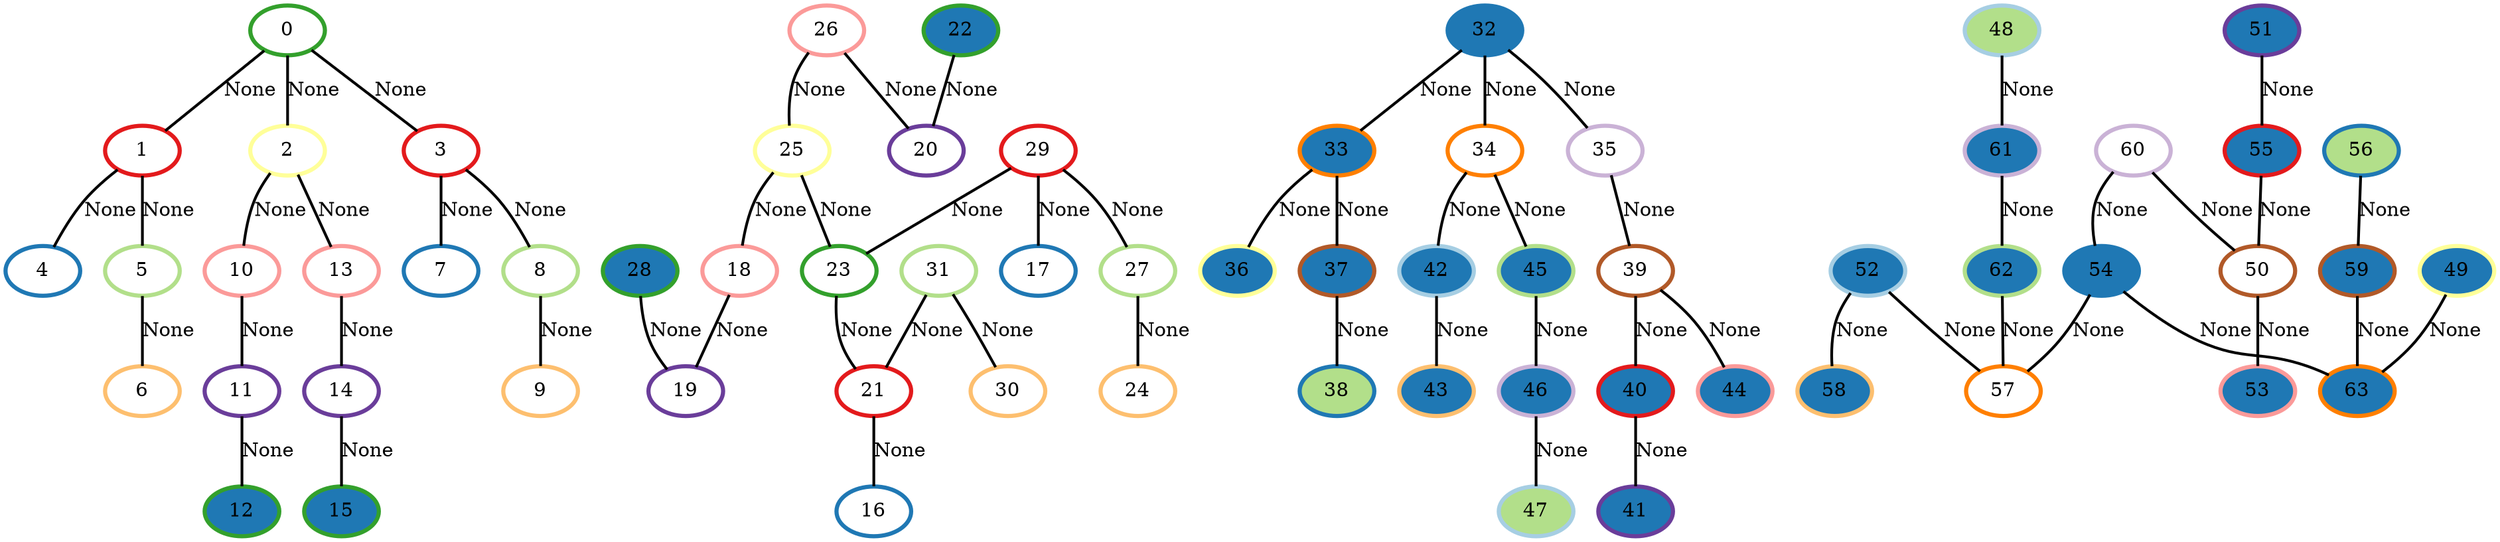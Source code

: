 graph G {
    0 [penwidth=3,label="0",color=4, colorscheme=paired12]
    1 [penwidth=3,label="1",color=6, colorscheme=paired12]
    2 [penwidth=3,label="2",color=11, colorscheme=paired12]
    3 [penwidth=3,label="3",color=6, colorscheme=paired12]
    4 [penwidth=3,label="4",color=2, colorscheme=paired12]
    5 [penwidth=3,label="5",color=3, colorscheme=paired12]
    6 [penwidth=3,label="6",color=7, colorscheme=paired12]
    7 [penwidth=3,label="7",color=2, colorscheme=paired12]
    8 [penwidth=3,label="8",color=3, colorscheme=paired12]
    9 [penwidth=3,label="9",color=7, colorscheme=paired12]
    10 [penwidth=3,label="10",color=5, colorscheme=paired12]
    11 [penwidth=3,label="11",color=10, colorscheme=paired12]
    12 [penwidth=3,label="12",color=4, colorscheme=paired12,style=filled,fillcolor=2]
    13 [penwidth=3,label="13",color=5, colorscheme=paired12]
    14 [penwidth=3,label="14",color=10, colorscheme=paired12]
    15 [penwidth=3,label="15",color=4, colorscheme=paired12,style=filled,fillcolor=2]
    16 [penwidth=3,label="16",color=2, colorscheme=paired12]
    17 [penwidth=3,label="17",color=2, colorscheme=paired12]
    18 [penwidth=3,label="18",color=5, colorscheme=paired12]
    19 [penwidth=3,label="19",color=10, colorscheme=paired12]
    20 [penwidth=3,label="20",color=10, colorscheme=paired12]
    21 [penwidth=3,label="21",color=6, colorscheme=paired12]
    22 [penwidth=3,label="22",color=4, colorscheme=paired12,style=filled,fillcolor=2]
    23 [penwidth=3,label="23",color=4, colorscheme=paired12]
    24 [penwidth=3,label="24",color=7, colorscheme=paired12]
    25 [penwidth=3,label="25",color=11, colorscheme=paired12]
    26 [penwidth=3,label="26",color=5, colorscheme=paired12]
    27 [penwidth=3,label="27",color=3, colorscheme=paired12]
    28 [penwidth=3,label="28",color=4, colorscheme=paired12,style=filled,fillcolor=2]
    29 [penwidth=3,label="29",color=6, colorscheme=paired12]
    30 [penwidth=3,label="30",color=7, colorscheme=paired12]
    31 [penwidth=3,label="31",color=3, colorscheme=paired12]
    32 [penwidth=3,label="32",color=2, colorscheme=paired12,style=filled,fillcolor=2]
    33 [penwidth=3,label="33",color=8, colorscheme=paired12,style=filled,fillcolor=2]
    34 [penwidth=3,label="34",color=8, colorscheme=paired12]
    35 [penwidth=3,label="35",color=9, colorscheme=paired12]
    36 [penwidth=3,label="36",color=11, colorscheme=paired12,style=filled,fillcolor=2]
    37 [penwidth=3,label="37",color=12, colorscheme=paired12,style=filled,fillcolor=2]
    38 [penwidth=3,label="38",color=2, colorscheme=paired12,style=filled,fillcolor=3]
    39 [penwidth=3,label="39",color=12, colorscheme=paired12]
    40 [penwidth=3,label="40",color=6, colorscheme=paired12,style=filled,fillcolor=2]
    41 [penwidth=3,label="41",color=10, colorscheme=paired12,style=filled,fillcolor=2]
    42 [penwidth=3,label="42",color=1, colorscheme=paired12,style=filled,fillcolor=2]
    43 [penwidth=3,label="43",color=7, colorscheme=paired12,style=filled,fillcolor=2]
    44 [penwidth=3,label="44",color=5, colorscheme=paired12,style=filled,fillcolor=2]
    45 [penwidth=3,label="45",color=3, colorscheme=paired12,style=filled,fillcolor=2]
    46 [penwidth=3,label="46",color=9, colorscheme=paired12,style=filled,fillcolor=2]
    47 [penwidth=3,label="47",color=1, colorscheme=paired12,style=filled,fillcolor=3]
    48 [penwidth=3,label="48",color=1, colorscheme=paired12,style=filled,fillcolor=3]
    49 [penwidth=3,label="49",color=11, colorscheme=paired12,style=filled,fillcolor=2]
    50 [penwidth=3,label="50",color=12, colorscheme=paired12]
    51 [penwidth=3,label="51",color=10, colorscheme=paired12,style=filled,fillcolor=2]
    52 [penwidth=3,label="52",color=1, colorscheme=paired12,style=filled,fillcolor=2]
    53 [penwidth=3,label="53",color=5, colorscheme=paired12,style=filled,fillcolor=2]
    54 [penwidth=3,label="54",color=2, colorscheme=paired12,style=filled,fillcolor=2]
    55 [penwidth=3,label="55",color=6, colorscheme=paired12,style=filled,fillcolor=2]
    56 [penwidth=3,label="56",color=2, colorscheme=paired12,style=filled,fillcolor=3]
    57 [penwidth=3,label="57",color=8, colorscheme=paired12]
    58 [penwidth=3,label="58",color=7, colorscheme=paired12,style=filled,fillcolor=2]
    59 [penwidth=3,label="59",color=12, colorscheme=paired12,style=filled,fillcolor=2]
    60 [penwidth=3,label="60",color=9, colorscheme=paired12]
    61 [penwidth=3,label="61",color=9, colorscheme=paired12,style=filled,fillcolor=2]
    62 [penwidth=3,label="62",color=3, colorscheme=paired12,style=filled,fillcolor=2]
    63 [penwidth=3,label="63",color=8, colorscheme=paired12,style=filled,fillcolor=2]

    0--1 [penwidth=2,label="None"]
    1--4 [penwidth=2,label="None"]
    1--5 [penwidth=2,label="None"]
    5--6 [penwidth=2,label="None"]
    0--2 [penwidth=2,label="None"]
    2--10 [penwidth=2,label="None"]
    2--13 [penwidth=2,label="None"]
    10--11 [penwidth=2,label="None"]
    11--12 [penwidth=2,label="None"]
    13--14 [penwidth=2,label="None"]
    14--15 [penwidth=2,label="None"]
    0--3 [penwidth=2,label="None"]
    3--7 [penwidth=2,label="None"]
    3--8 [penwidth=2,label="None"]
    8--9 [penwidth=2,label="None"]
    29--17 [penwidth=2,label="None"]
    28--19 [penwidth=2,label="None"]
    26--25 [penwidth=2,label="None"]
    26--20 [penwidth=2,label="None"]
    22--20 [penwidth=2,label="None"]
    29--27 [penwidth=2,label="None"]
    31--30 [penwidth=2,label="None"]
    25--18 [penwidth=2,label="None"]
    31--21 [penwidth=2,label="None"]
    25--23 [penwidth=2,label="None"]
    27--24 [penwidth=2,label="None"]
    23--21 [penwidth=2,label="None"]
    18--19 [penwidth=2,label="None"]
    21--16 [penwidth=2,label="None"]
    29--23 [penwidth=2,label="None"]
    32--33 [penwidth=2,label="None"]
    33--36 [penwidth=2,label="None"]
    33--37 [penwidth=2,label="None"]
    37--38 [penwidth=2,label="None"]
    32--34 [penwidth=2,label="None"]
    34--42 [penwidth=2,label="None"]
    34--45 [penwidth=2,label="None"]
    42--43 [penwidth=2,label="None"]
    45--46 [penwidth=2,label="None"]
    46--47 [penwidth=2,label="None"]
    32--35 [penwidth=2,label="None"]
    35--39 [penwidth=2,label="None"]
    39--40 [penwidth=2,label="None"]
    39--44 [penwidth=2,label="None"]
    40--41 [penwidth=2,label="None"]
    48--61 [penwidth=2,label="None"]
    49--63 [penwidth=2,label="None"]
    60--54 [penwidth=2,label="None"]
    50--53 [penwidth=2,label="None"]
    61--62 [penwidth=2,label="None"]
    51--55 [penwidth=2,label="None"]
    60--50 [penwidth=2,label="None"]
    62--57 [penwidth=2,label="None"]
    56--59 [penwidth=2,label="None"]
    54--57 [penwidth=2,label="None"]
    59--63 [penwidth=2,label="None"]
    52--58 [penwidth=2,label="None"]
    54--63 [penwidth=2,label="None"]
    52--57 [penwidth=2,label="None"]
    55--50 [penwidth=2,label="None"]
}